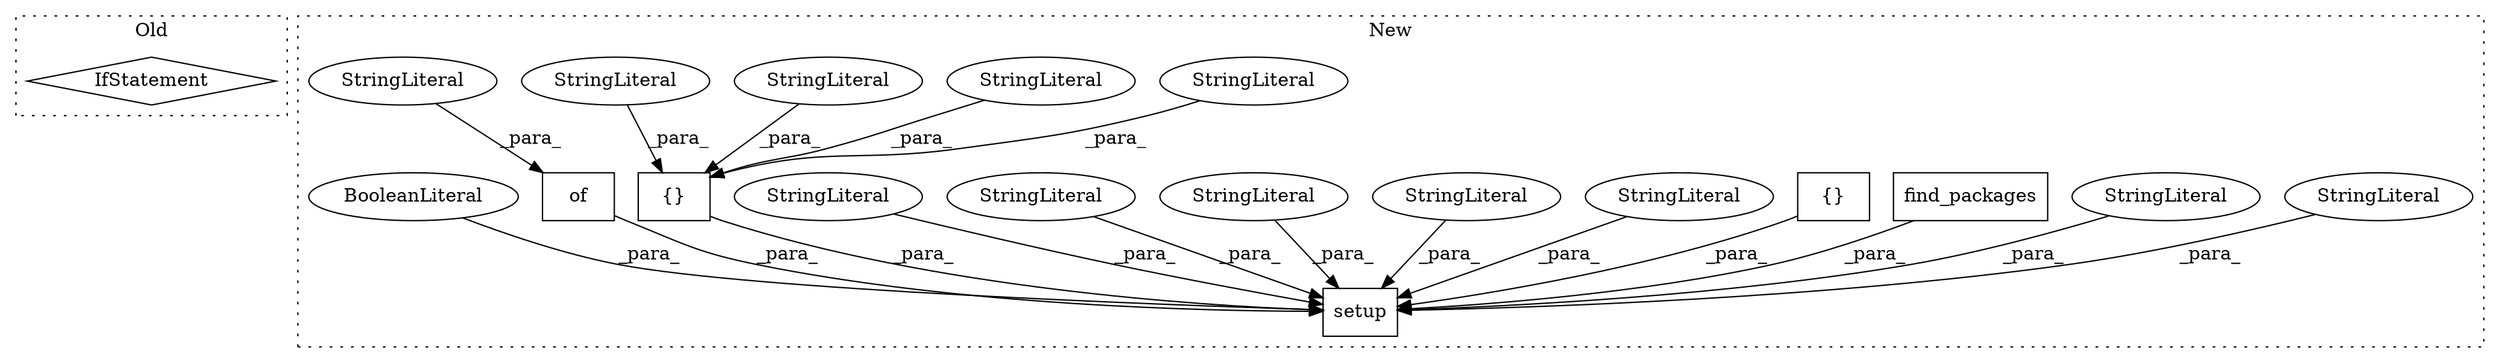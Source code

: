digraph G {
subgraph cluster0 {
1 [label="IfStatement" a="25" s="252,281" l="4,2" shape="diamond"];
label = "Old";
style="dotted";
}
subgraph cluster1 {
2 [label="setup" a="32" s="571,1132" l="6,1" shape="box"];
3 [label="StringLiteral" a="45" s="784" l="7" shape="ellipse"];
4 [label="StringLiteral" a="45" s="595" l="32" shape="ellipse"];
5 [label="find_packages" a="32" s="707,740" l="14,1" shape="box"];
6 [label="{}" a="4" s="482,496" l="1,1" shape="box"];
7 [label="StringLiteral" a="45" s="670" l="36" shape="ellipse"];
8 [label="StringLiteral" a="45" s="798" l="9" shape="ellipse"];
9 [label="StringLiteral" a="45" s="587" l="7" shape="ellipse"];
10 [label="StringLiteral" a="45" s="577" l="9" shape="ellipse"];
11 [label="StringLiteral" a="45" s="656" l="13" shape="ellipse"];
12 [label="{}" a="4" s="820,1117" l="1,1" shape="box"];
13 [label="StringLiteral" a="45" s="899" l="33" shape="ellipse"];
14 [label="StringLiteral" a="45" s="859" l="39" shape="ellipse"];
15 [label="of" a="32" s="746,768" l="3,1" shape="box"];
16 [label="StringLiteral" a="45" s="1080" l="37" shape="ellipse"];
17 [label="StringLiteral" a="45" s="1010" l="29" shape="ellipse"];
18 [label="StringLiteral" a="45" s="749" l="9" shape="ellipse"];
19 [label="BooleanLiteral" a="9" s="792" l="5" shape="ellipse"];
label = "New";
style="dotted";
}
3 -> 2 [label="_para_"];
4 -> 2 [label="_para_"];
5 -> 2 [label="_para_"];
6 -> 2 [label="_para_"];
7 -> 2 [label="_para_"];
8 -> 2 [label="_para_"];
9 -> 2 [label="_para_"];
10 -> 2 [label="_para_"];
11 -> 2 [label="_para_"];
12 -> 2 [label="_para_"];
13 -> 12 [label="_para_"];
14 -> 12 [label="_para_"];
15 -> 2 [label="_para_"];
16 -> 12 [label="_para_"];
17 -> 12 [label="_para_"];
18 -> 15 [label="_para_"];
19 -> 2 [label="_para_"];
}